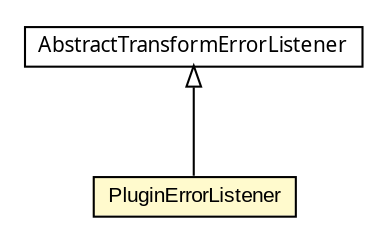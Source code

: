 #!/usr/local/bin/dot
#
# Class diagram 
# Generated by UMLGraph version 5.1 (http://www.umlgraph.org/)
#

digraph G {
	edge [fontname="arial",fontsize=10,labelfontname="arial",labelfontsize=10];
	node [fontname="arial",fontsize=10,shape=plaintext];
	nodesep=0.25;
	ranksep=0.5;
	// com.helger.maven.sch2xslt.Schematron2XSLTMojo.PluginErrorListener
	c23352 [label=<<table title="com.helger.maven.sch2xslt.Schematron2XSLTMojo.PluginErrorListener" border="0" cellborder="1" cellspacing="0" cellpadding="2" port="p" bgcolor="lemonChiffon" href="./Schematron2XSLTMojo.PluginErrorListener.html">
		<tr><td><table border="0" cellspacing="0" cellpadding="1">
<tr><td align="center" balign="center"> PluginErrorListener </td></tr>
		</table></td></tr>
		</table>>, fontname="arial", fontcolor="black", fontsize=10.0];
	//com.helger.maven.sch2xslt.Schematron2XSLTMojo.PluginErrorListener extends com.helger.xml.transform.AbstractTransformErrorListener
	c23361:p -> c23352:p [dir=back,arrowtail=empty];
	// com.helger.xml.transform.AbstractTransformErrorListener
	c23361 [label=<<table title="com.helger.xml.transform.AbstractTransformErrorListener" border="0" cellborder="1" cellspacing="0" cellpadding="2" port="p">
		<tr><td><table border="0" cellspacing="0" cellpadding="1">
<tr><td align="center" balign="center"><font face="ariali"> AbstractTransformErrorListener </font></td></tr>
		</table></td></tr>
		</table>>, fontname="arial", fontcolor="black", fontsize=10.0];
}

